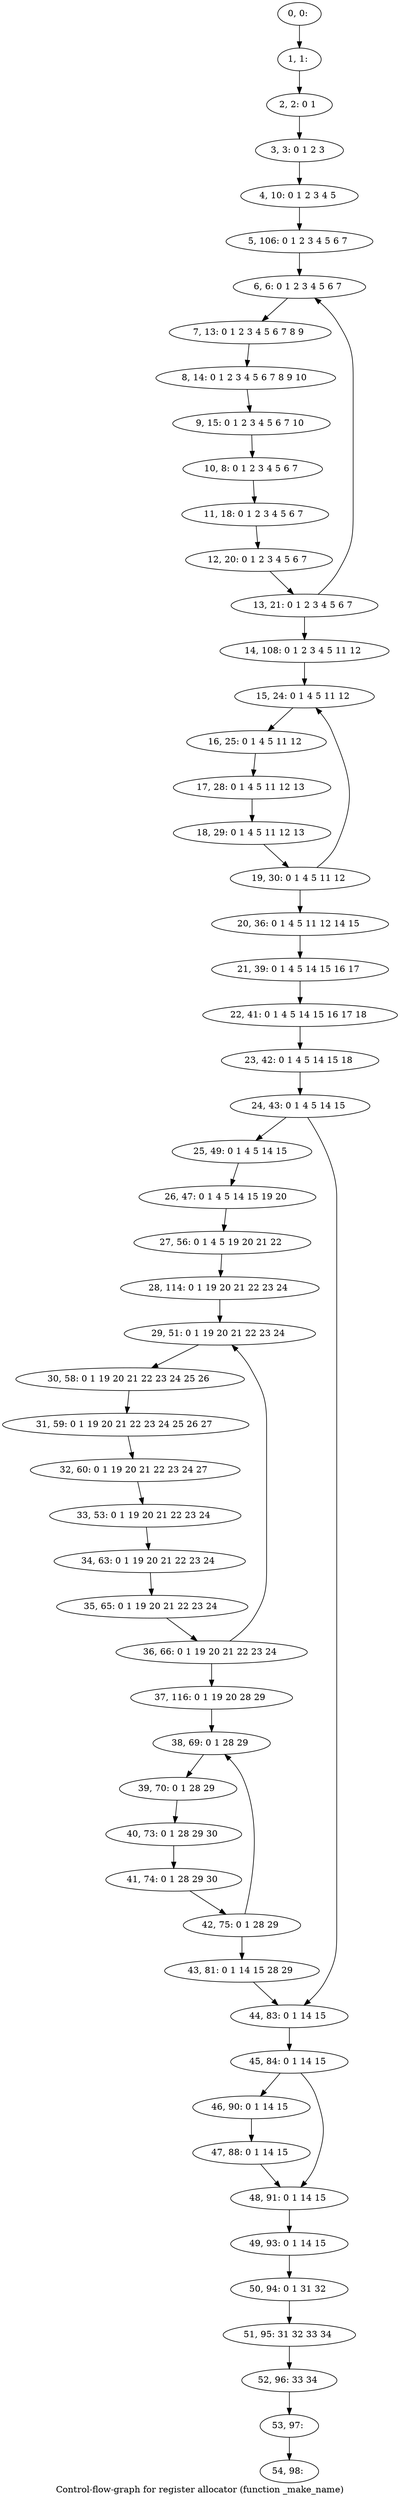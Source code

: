 digraph G {
graph [label="Control-flow-graph for register allocator (function _make_name)"]
0[label="0, 0: "];
1[label="1, 1: "];
2[label="2, 2: 0 1 "];
3[label="3, 3: 0 1 2 3 "];
4[label="4, 10: 0 1 2 3 4 5 "];
5[label="5, 106: 0 1 2 3 4 5 6 7 "];
6[label="6, 6: 0 1 2 3 4 5 6 7 "];
7[label="7, 13: 0 1 2 3 4 5 6 7 8 9 "];
8[label="8, 14: 0 1 2 3 4 5 6 7 8 9 10 "];
9[label="9, 15: 0 1 2 3 4 5 6 7 10 "];
10[label="10, 8: 0 1 2 3 4 5 6 7 "];
11[label="11, 18: 0 1 2 3 4 5 6 7 "];
12[label="12, 20: 0 1 2 3 4 5 6 7 "];
13[label="13, 21: 0 1 2 3 4 5 6 7 "];
14[label="14, 108: 0 1 2 3 4 5 11 12 "];
15[label="15, 24: 0 1 4 5 11 12 "];
16[label="16, 25: 0 1 4 5 11 12 "];
17[label="17, 28: 0 1 4 5 11 12 13 "];
18[label="18, 29: 0 1 4 5 11 12 13 "];
19[label="19, 30: 0 1 4 5 11 12 "];
20[label="20, 36: 0 1 4 5 11 12 14 15 "];
21[label="21, 39: 0 1 4 5 14 15 16 17 "];
22[label="22, 41: 0 1 4 5 14 15 16 17 18 "];
23[label="23, 42: 0 1 4 5 14 15 18 "];
24[label="24, 43: 0 1 4 5 14 15 "];
25[label="25, 49: 0 1 4 5 14 15 "];
26[label="26, 47: 0 1 4 5 14 15 19 20 "];
27[label="27, 56: 0 1 4 5 19 20 21 22 "];
28[label="28, 114: 0 1 19 20 21 22 23 24 "];
29[label="29, 51: 0 1 19 20 21 22 23 24 "];
30[label="30, 58: 0 1 19 20 21 22 23 24 25 26 "];
31[label="31, 59: 0 1 19 20 21 22 23 24 25 26 27 "];
32[label="32, 60: 0 1 19 20 21 22 23 24 27 "];
33[label="33, 53: 0 1 19 20 21 22 23 24 "];
34[label="34, 63: 0 1 19 20 21 22 23 24 "];
35[label="35, 65: 0 1 19 20 21 22 23 24 "];
36[label="36, 66: 0 1 19 20 21 22 23 24 "];
37[label="37, 116: 0 1 19 20 28 29 "];
38[label="38, 69: 0 1 28 29 "];
39[label="39, 70: 0 1 28 29 "];
40[label="40, 73: 0 1 28 29 30 "];
41[label="41, 74: 0 1 28 29 30 "];
42[label="42, 75: 0 1 28 29 "];
43[label="43, 81: 0 1 14 15 28 29 "];
44[label="44, 83: 0 1 14 15 "];
45[label="45, 84: 0 1 14 15 "];
46[label="46, 90: 0 1 14 15 "];
47[label="47, 88: 0 1 14 15 "];
48[label="48, 91: 0 1 14 15 "];
49[label="49, 93: 0 1 14 15 "];
50[label="50, 94: 0 1 31 32 "];
51[label="51, 95: 31 32 33 34 "];
52[label="52, 96: 33 34 "];
53[label="53, 97: "];
54[label="54, 98: "];
0->1 ;
1->2 ;
2->3 ;
3->4 ;
4->5 ;
5->6 ;
6->7 ;
7->8 ;
8->9 ;
9->10 ;
10->11 ;
11->12 ;
12->13 ;
13->14 ;
13->6 ;
14->15 ;
15->16 ;
16->17 ;
17->18 ;
18->19 ;
19->20 ;
19->15 ;
20->21 ;
21->22 ;
22->23 ;
23->24 ;
24->25 ;
24->44 ;
25->26 ;
26->27 ;
27->28 ;
28->29 ;
29->30 ;
30->31 ;
31->32 ;
32->33 ;
33->34 ;
34->35 ;
35->36 ;
36->37 ;
36->29 ;
37->38 ;
38->39 ;
39->40 ;
40->41 ;
41->42 ;
42->43 ;
42->38 ;
43->44 ;
44->45 ;
45->46 ;
45->48 ;
46->47 ;
47->48 ;
48->49 ;
49->50 ;
50->51 ;
51->52 ;
52->53 ;
53->54 ;
}
